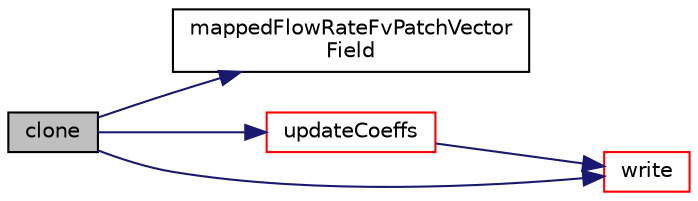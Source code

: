 digraph "clone"
{
  bgcolor="transparent";
  edge [fontname="Helvetica",fontsize="10",labelfontname="Helvetica",labelfontsize="10"];
  node [fontname="Helvetica",fontsize="10",shape=record];
  rankdir="LR";
  Node20 [label="clone",height=0.2,width=0.4,color="black", fillcolor="grey75", style="filled", fontcolor="black"];
  Node20 -> Node21 [color="midnightblue",fontsize="10",style="solid",fontname="Helvetica"];
  Node21 [label="mappedFlowRateFvPatchVector\lField",height=0.2,width=0.4,color="black",URL="$a22981.html#af38d9b1a57be3f2e8a9af46f948ee980",tooltip="Construct from patch and internal field. "];
  Node20 -> Node22 [color="midnightblue",fontsize="10",style="solid",fontname="Helvetica"];
  Node22 [label="updateCoeffs",height=0.2,width=0.4,color="red",URL="$a22981.html#a7e24eafac629d3733181cd942d4c902f",tooltip="Update the coefficients associated with the patch field. "];
  Node22 -> Node478 [color="midnightblue",fontsize="10",style="solid",fontname="Helvetica"];
  Node478 [label="write",height=0.2,width=0.4,color="red",URL="$a22981.html#a293fdfec8bdfbd5c3913ab4c9f3454ff",tooltip="Write. "];
  Node20 -> Node478 [color="midnightblue",fontsize="10",style="solid",fontname="Helvetica"];
}
